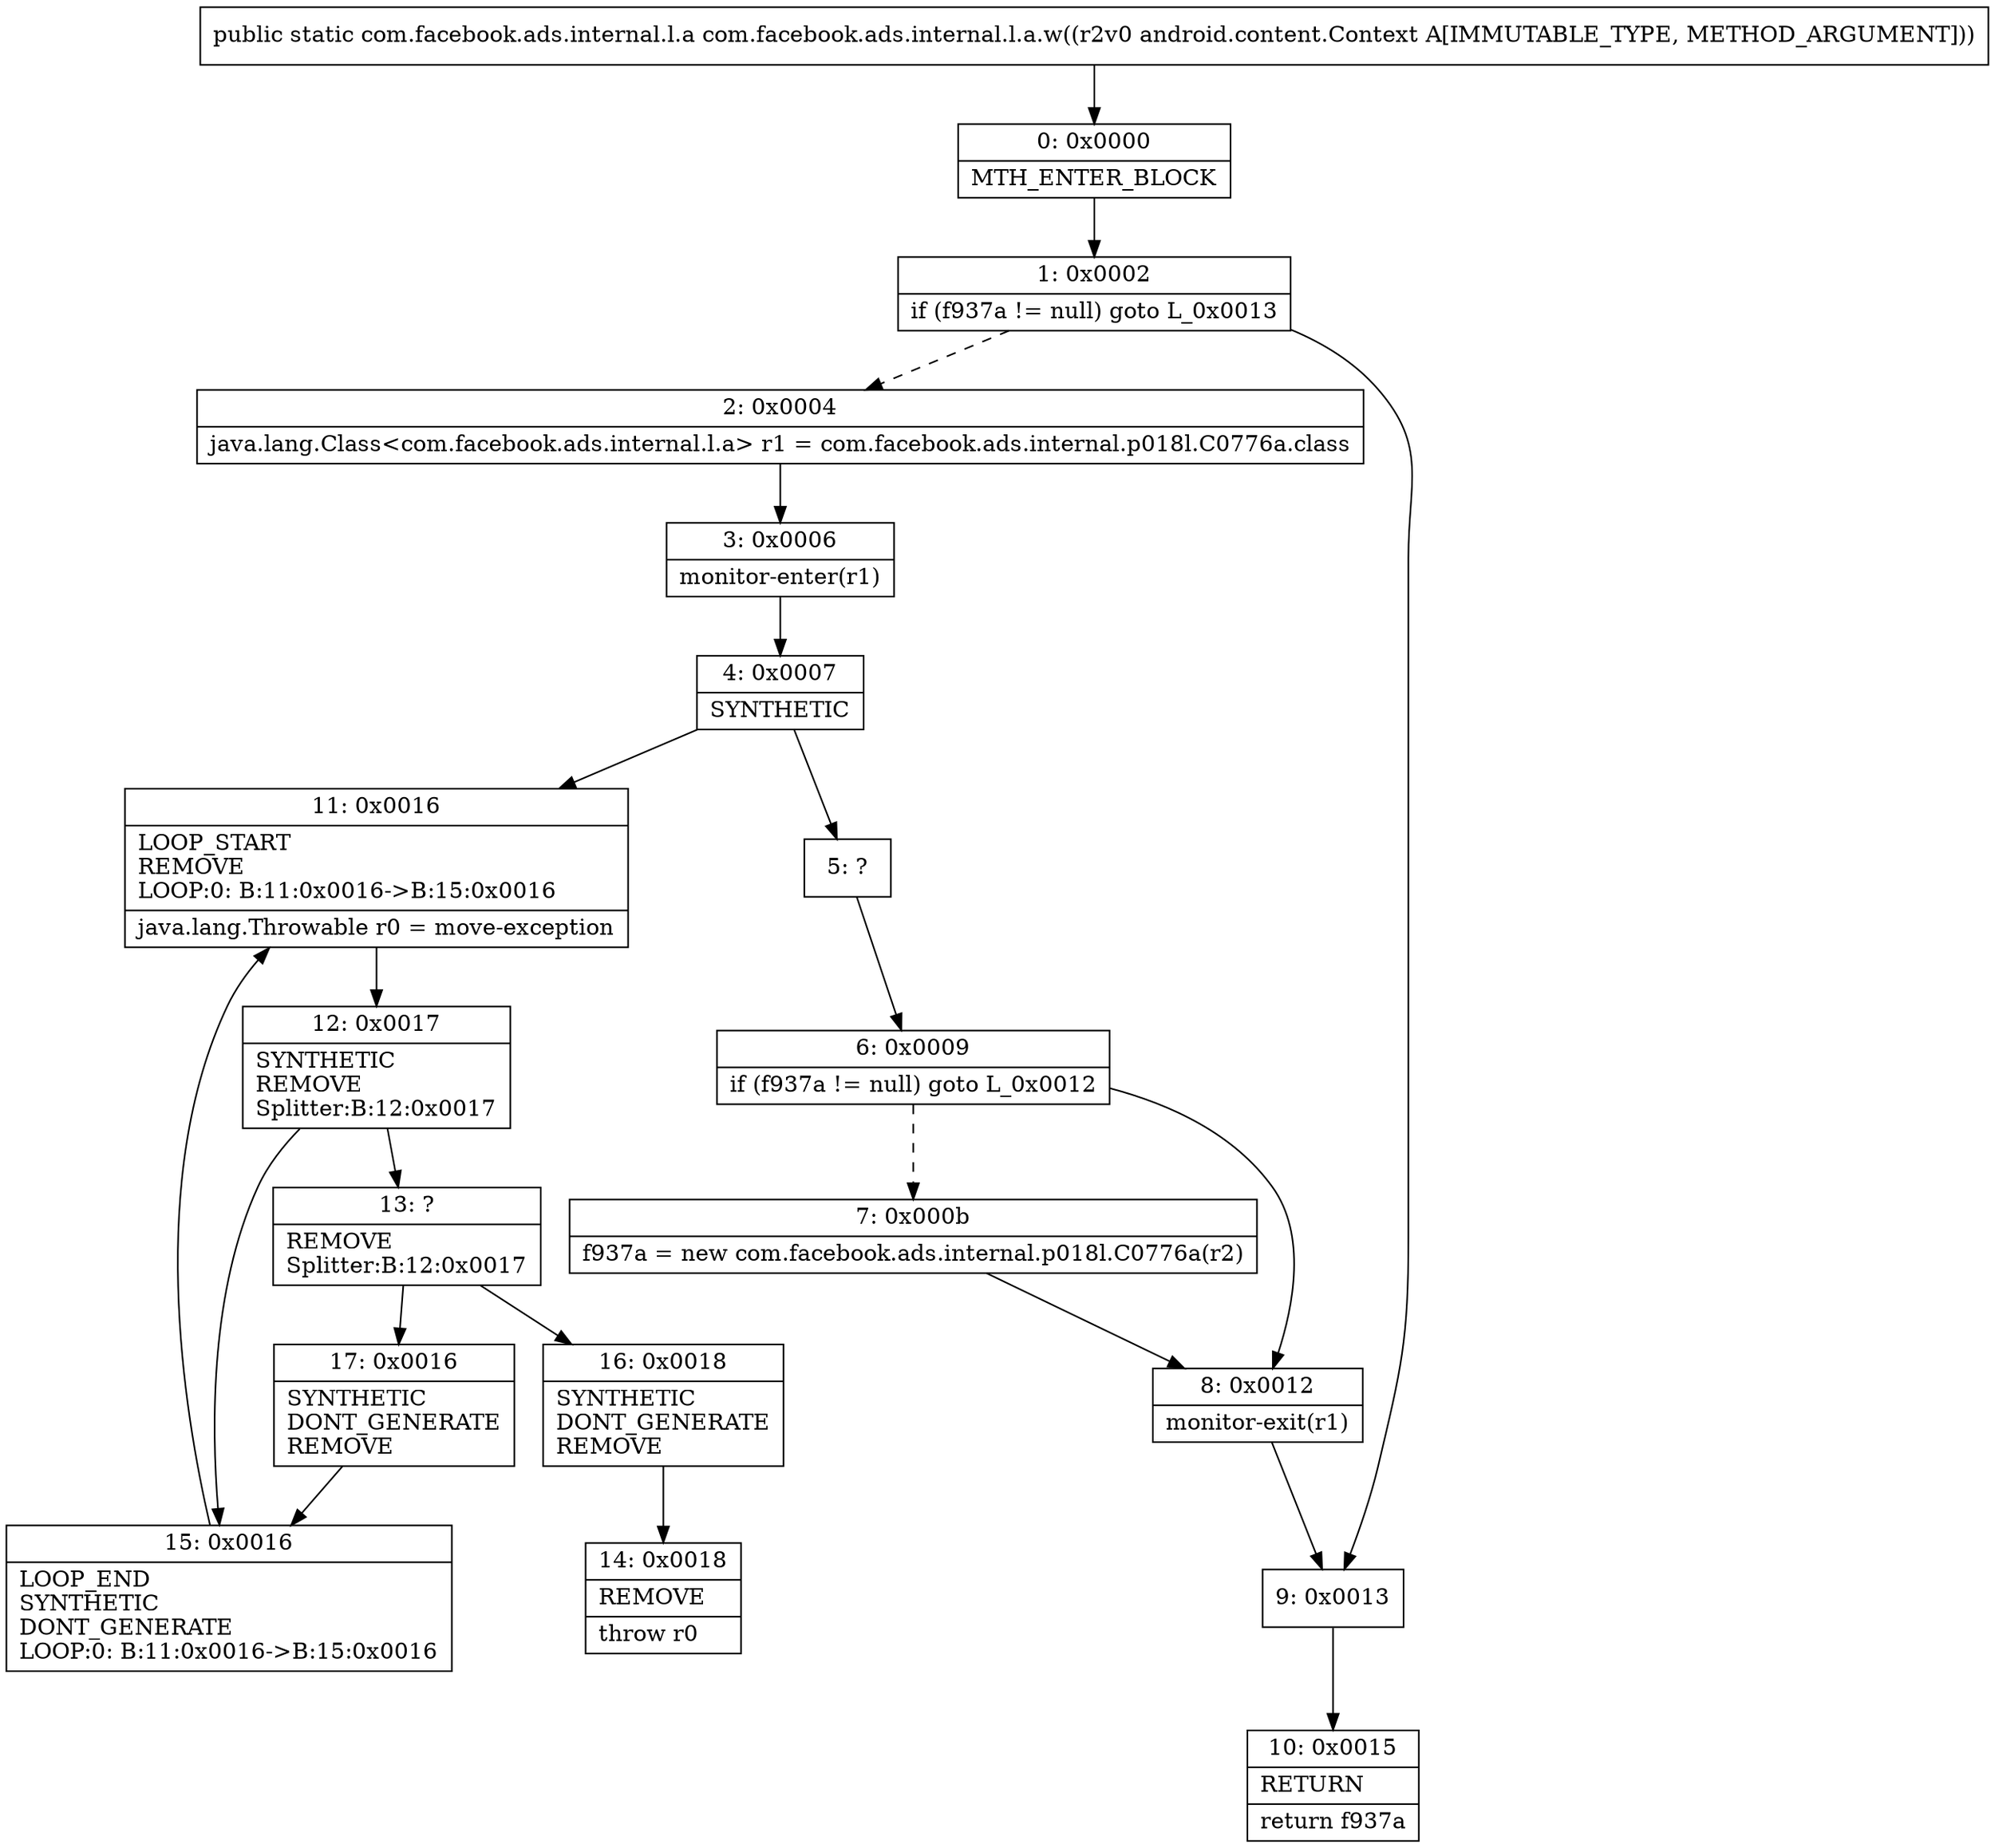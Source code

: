 digraph "CFG forcom.facebook.ads.internal.l.a.w(Landroid\/content\/Context;)Lcom\/facebook\/ads\/internal\/l\/a;" {
Node_0 [shape=record,label="{0\:\ 0x0000|MTH_ENTER_BLOCK\l}"];
Node_1 [shape=record,label="{1\:\ 0x0002|if (f937a != null) goto L_0x0013\l}"];
Node_2 [shape=record,label="{2\:\ 0x0004|java.lang.Class\<com.facebook.ads.internal.l.a\> r1 = com.facebook.ads.internal.p018l.C0776a.class\l}"];
Node_3 [shape=record,label="{3\:\ 0x0006|monitor\-enter(r1)\l}"];
Node_4 [shape=record,label="{4\:\ 0x0007|SYNTHETIC\l}"];
Node_5 [shape=record,label="{5\:\ ?}"];
Node_6 [shape=record,label="{6\:\ 0x0009|if (f937a != null) goto L_0x0012\l}"];
Node_7 [shape=record,label="{7\:\ 0x000b|f937a = new com.facebook.ads.internal.p018l.C0776a(r2)\l}"];
Node_8 [shape=record,label="{8\:\ 0x0012|monitor\-exit(r1)\l}"];
Node_9 [shape=record,label="{9\:\ 0x0013}"];
Node_10 [shape=record,label="{10\:\ 0x0015|RETURN\l|return f937a\l}"];
Node_11 [shape=record,label="{11\:\ 0x0016|LOOP_START\lREMOVE\lLOOP:0: B:11:0x0016\-\>B:15:0x0016\l|java.lang.Throwable r0 = move\-exception\l}"];
Node_12 [shape=record,label="{12\:\ 0x0017|SYNTHETIC\lREMOVE\lSplitter:B:12:0x0017\l}"];
Node_13 [shape=record,label="{13\:\ ?|REMOVE\lSplitter:B:12:0x0017\l}"];
Node_14 [shape=record,label="{14\:\ 0x0018|REMOVE\l|throw r0\l}"];
Node_15 [shape=record,label="{15\:\ 0x0016|LOOP_END\lSYNTHETIC\lDONT_GENERATE\lLOOP:0: B:11:0x0016\-\>B:15:0x0016\l}"];
Node_16 [shape=record,label="{16\:\ 0x0018|SYNTHETIC\lDONT_GENERATE\lREMOVE\l}"];
Node_17 [shape=record,label="{17\:\ 0x0016|SYNTHETIC\lDONT_GENERATE\lREMOVE\l}"];
MethodNode[shape=record,label="{public static com.facebook.ads.internal.l.a com.facebook.ads.internal.l.a.w((r2v0 android.content.Context A[IMMUTABLE_TYPE, METHOD_ARGUMENT])) }"];
MethodNode -> Node_0;
Node_0 -> Node_1;
Node_1 -> Node_2[style=dashed];
Node_1 -> Node_9;
Node_2 -> Node_3;
Node_3 -> Node_4;
Node_4 -> Node_5;
Node_4 -> Node_11;
Node_5 -> Node_6;
Node_6 -> Node_7[style=dashed];
Node_6 -> Node_8;
Node_7 -> Node_8;
Node_8 -> Node_9;
Node_9 -> Node_10;
Node_11 -> Node_12;
Node_12 -> Node_13;
Node_12 -> Node_15;
Node_13 -> Node_16;
Node_13 -> Node_17;
Node_15 -> Node_11;
Node_16 -> Node_14;
Node_17 -> Node_15;
}

